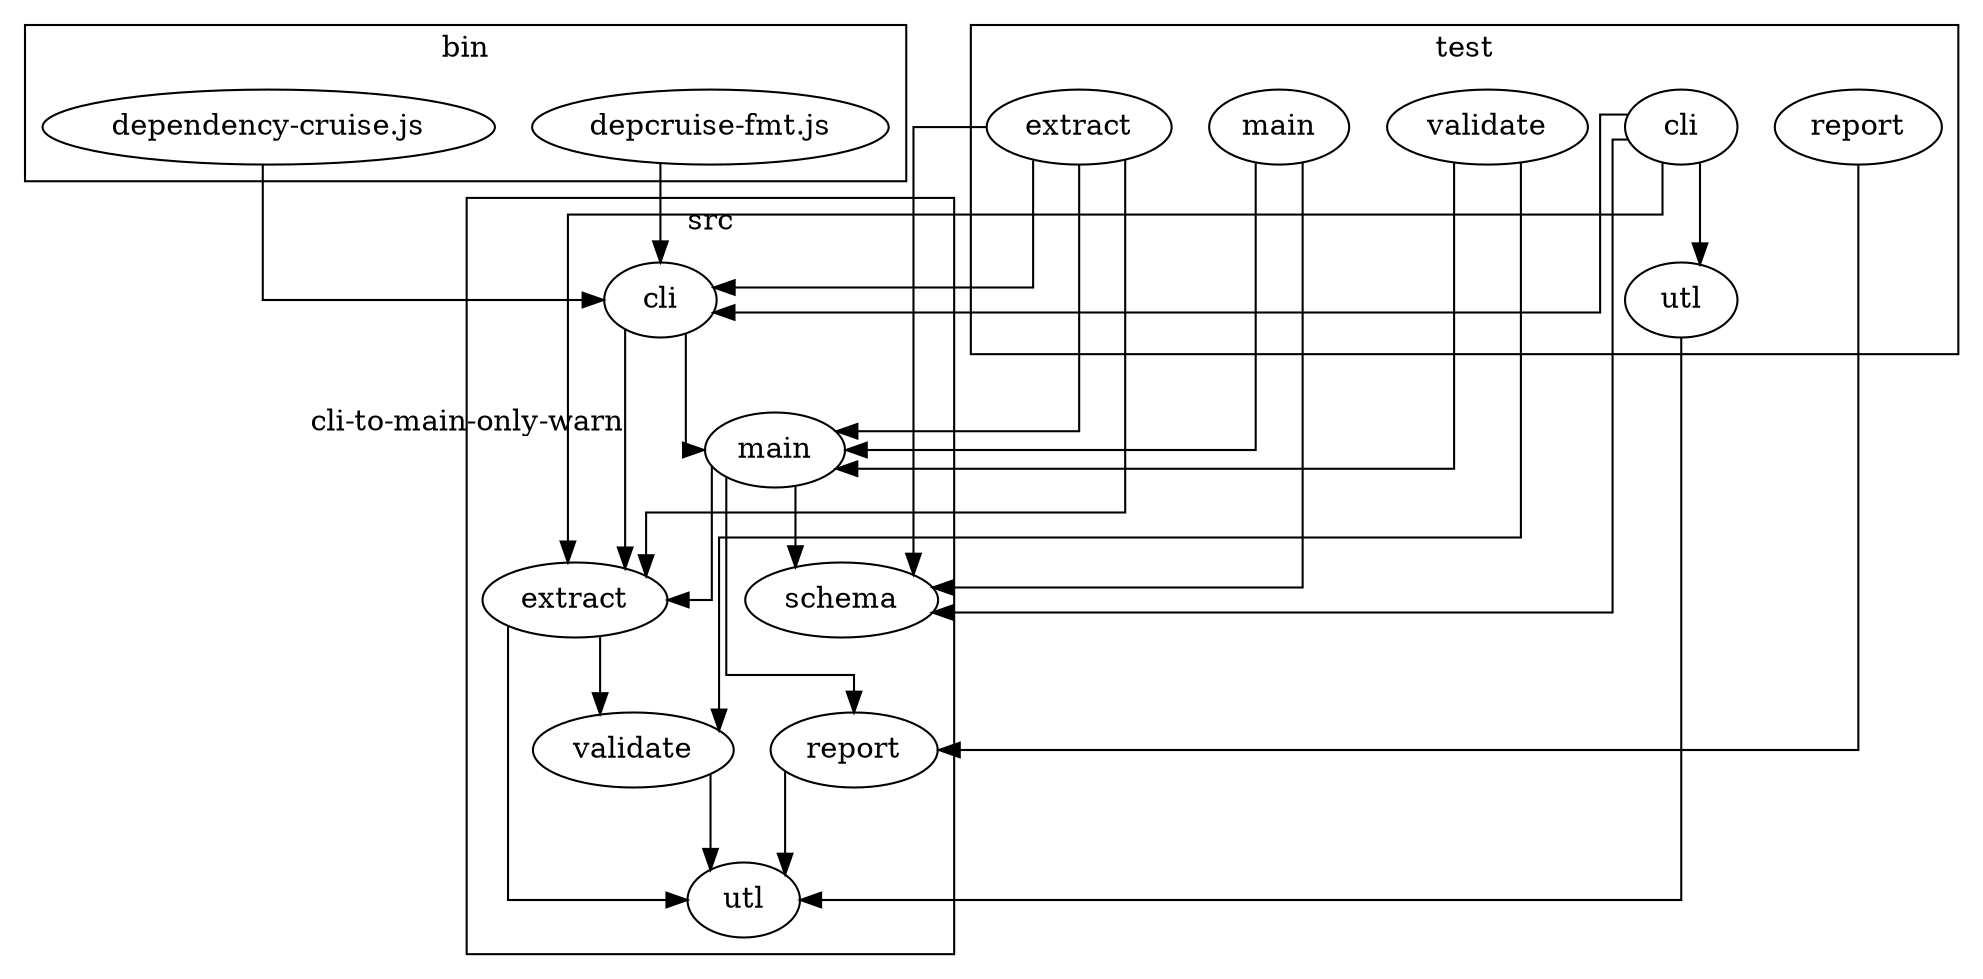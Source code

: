 strict digraph "dependency-cruiser output"{
    splines="ortho"
    
    

    subgraph "cluster_bin" {label="bin" "bin/depcruise-fmt.js" [label="depcruise-fmt.js" URL="https://github.com/sverweij/dependency-cruiser/blob/develop/bin/depcruise-fmt.js" ] }
    "bin/depcruise-fmt.js" -> "src/cli"
    subgraph "cluster_bin" {label="bin" "bin/dependency-cruise.js" [label="dependency-cruise.js" URL="https://github.com/sverweij/dependency-cruiser/blob/develop/bin/dependency-cruise.js" ] }
    "bin/dependency-cruise.js" -> "src/cli"
    subgraph "cluster_src" {label="src" "src/cli" [label="cli" URL="https://github.com/sverweij/dependency-cruiser/blob/develop/src/cli" ] }
    "src/cli" -> "src/main"
    "src/cli" -> "src/extract" [xlabel="cli-to-main-only-warn" tooltip="cli-to-main-only-warn" ]
    subgraph "cluster_src" {label="src" "src/extract" [label="extract" URL="https://github.com/sverweij/dependency-cruiser/blob/develop/src/extract" ] }
    "src/extract" -> "src/validate"
    "src/extract" -> "src/utl"
    subgraph "cluster_src" {label="src" "src/main" [label="main" URL="https://github.com/sverweij/dependency-cruiser/blob/develop/src/main" ] }
    "src/main" -> "src/extract"
    "src/main" -> "src/report"
    "src/main" -> "src/schema"
    subgraph "cluster_src" {label="src" "src/report" [label="report" URL="https://github.com/sverweij/dependency-cruiser/blob/develop/src/report" ] }
    "src/report" -> "src/utl"
    subgraph "cluster_src" {label="src" "src/schema" [label="schema" URL="https://github.com/sverweij/dependency-cruiser/blob/develop/src/schema" ] }
    subgraph "cluster_src" {label="src" "src/utl" [label="utl" URL="https://github.com/sverweij/dependency-cruiser/blob/develop/src/utl" ] }
    subgraph "cluster_src" {label="src" "src/validate" [label="validate" URL="https://github.com/sverweij/dependency-cruiser/blob/develop/src/validate" ] }
    "src/validate" -> "src/utl"
    subgraph "cluster_test" {label="test" "test/cli" [label="cli" URL="https://github.com/sverweij/dependency-cruiser/blob/develop/test/cli" ] }
    "test/cli" -> "src/cli"
    "test/cli" -> "test/utl"
    "test/cli" -> "src/schema"
    "test/cli" -> "src/extract"
    subgraph "cluster_test" {label="test" "test/extract" [label="extract" URL="https://github.com/sverweij/dependency-cruiser/blob/develop/test/extract" ] }
    "test/extract" -> "src/extract"
    "test/extract" -> "src/main"
    "test/extract" -> "src/schema"
    "test/extract" -> "src/cli"
    subgraph "cluster_test" {label="test" "test/main" [label="main" URL="https://github.com/sverweij/dependency-cruiser/blob/develop/test/main" ] }
    "test/main" -> "src/main"
    "test/main" -> "src/schema"
    subgraph "cluster_test" {label="test" "test/report" [label="report" tooltip="no-orphans" URL="https://github.com/sverweij/dependency-cruiser/blob/develop/test/report" ] }
    "test/report" -> "src/report"
    subgraph "cluster_test" {label="test" "test/utl" [label="utl" URL="https://github.com/sverweij/dependency-cruiser/blob/develop/test/utl" ] }
    "test/utl" -> "src/utl"
    subgraph "cluster_test" {label="test" "test/validate" [label="validate" URL="https://github.com/sverweij/dependency-cruiser/blob/develop/test/validate" ] }
    "test/validate" -> "src/validate"
    "test/validate" -> "src/main"
}
